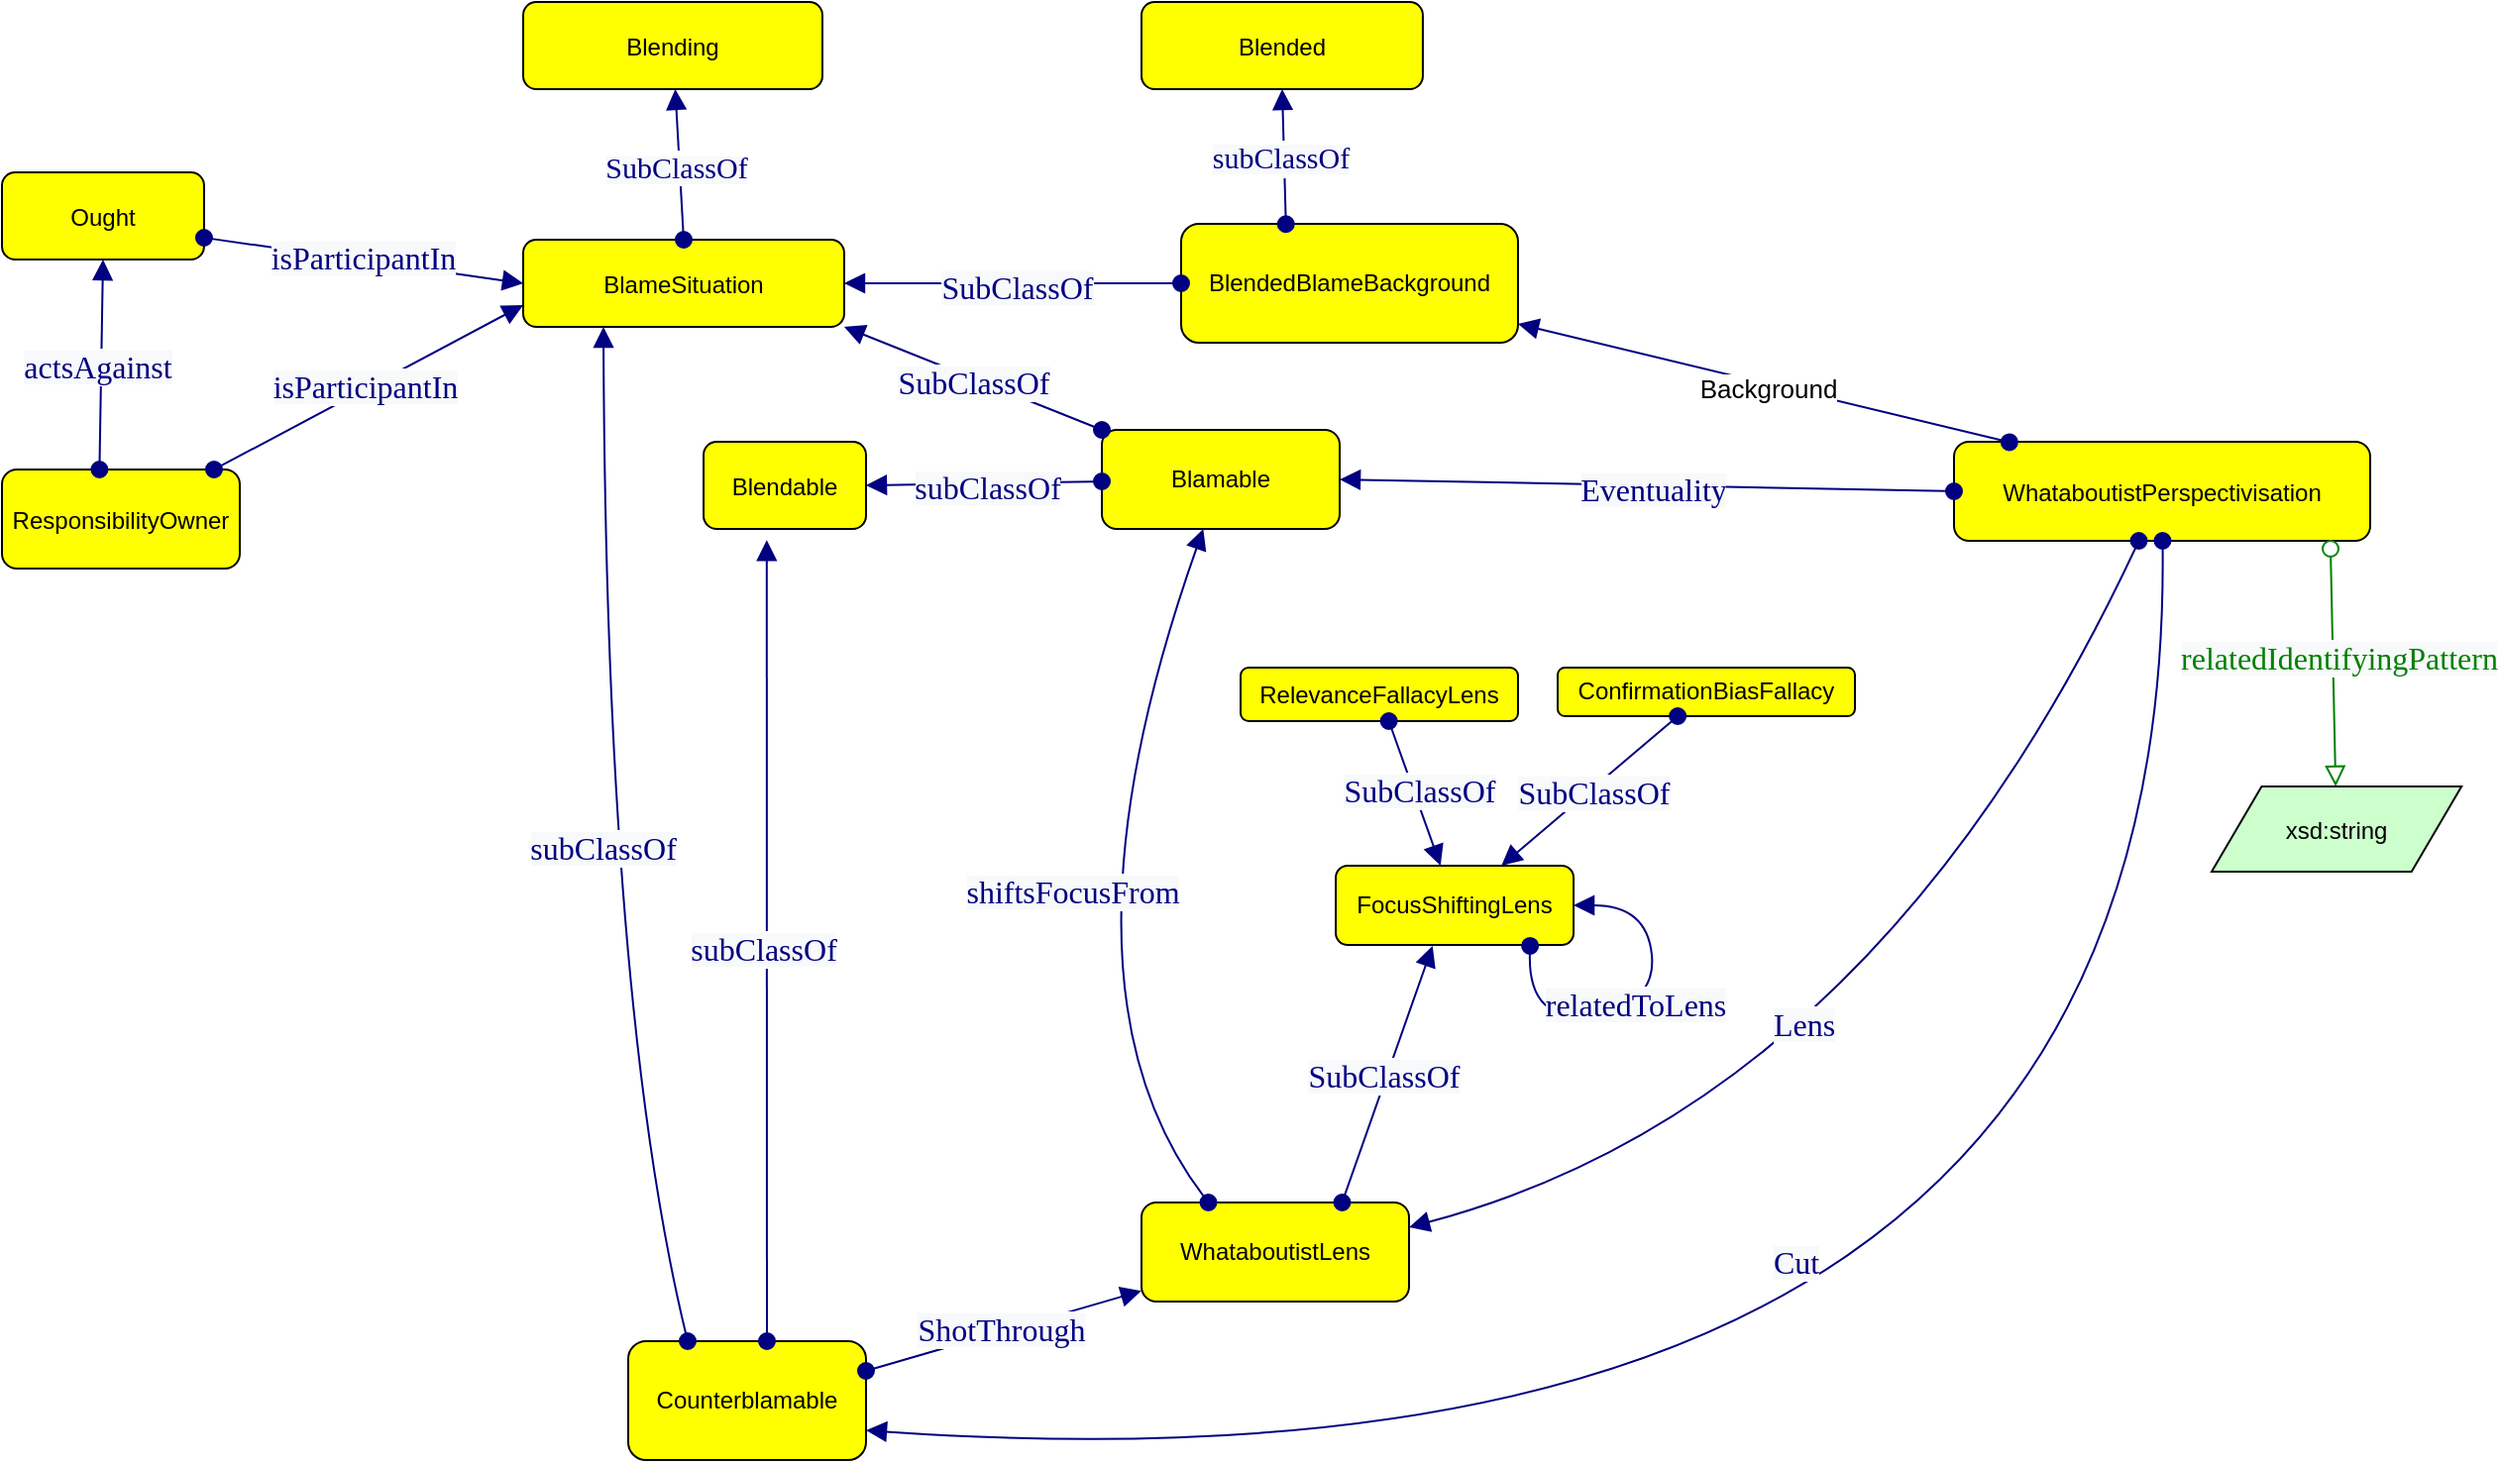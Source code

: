 <mxfile version="24.4.6" type="device">
  <diagram id="R2lEEEUBdFMjLlhIrx00" name="Page-1">
    <mxGraphModel dx="4033" dy="1694" grid="0" gridSize="10" guides="1" tooltips="1" connect="1" arrows="1" fold="1" page="1" pageScale="1" pageWidth="850" pageHeight="1100" math="0" shadow="0" extFonts="Permanent Marker^https://fonts.googleapis.com/css?family=Permanent+Marker">
      <root>
        <mxCell id="0" />
        <mxCell id="1" parent="0" />
        <mxCell id="LlDNR6XAPYhluXSXyMA1-138" value="WhataboutistPerspectivisation" style="graphMlID=n4;shape=rect;rounded=1;arcsize=30;fillColor=#ffff00;strokeColor=#000000;strokeWidth=1.0" parent="1" vertex="1">
          <mxGeometry x="560" y="296" width="210" height="50" as="geometry" />
        </mxCell>
        <mxCell id="LlDNR6XAPYhluXSXyMA1-139" value="Counterblamable" style="whiteSpace=wrap;html=1;fillColor=#ffff00;strokeColor=#000000;rounded=1;strokeWidth=1;" parent="1" vertex="1">
          <mxGeometry x="-109.01" y="750" width="120" height="60" as="geometry" />
        </mxCell>
        <mxCell id="LlDNR6XAPYhluXSXyMA1-141" value="" style="graphMlID=e0;rounded=0;endArrow=block;strokeColor=#000080;strokeWidth=1.0;startArrow=oval;startFill=1;endFill=1;fontSize=12;startSize=8;endSize=8;curved=1;entryX=1;entryY=0.75;entryDx=0;entryDy=0;" parent="1" source="LlDNR6XAPYhluXSXyMA1-138" target="LlDNR6XAPYhluXSXyMA1-139" edge="1">
          <mxGeometry relative="1" as="geometry">
            <mxPoint x="390" y="310.082" as="sourcePoint" />
            <mxPoint x="650" y="650" as="targetPoint" />
            <Array as="points">
              <mxPoint x="670" y="840" />
            </Array>
          </mxGeometry>
        </mxCell>
        <mxCell id="LlDNR6XAPYhluXSXyMA1-230" value="&lt;span style=&quot;color: rgb(0, 0, 128); font-family: dialog; font-size: 16px; background-color: rgb(248, 249, 250);&quot;&gt;Cut&lt;/span&gt;" style="edgeLabel;html=1;align=center;verticalAlign=middle;resizable=0;points=[];fontSize=14;" parent="LlDNR6XAPYhluXSXyMA1-141" vertex="1" connectable="0">
          <mxGeometry x="0.2" y="-117" relative="1" as="geometry">
            <mxPoint as="offset" />
          </mxGeometry>
        </mxCell>
        <mxCell id="LlDNR6XAPYhluXSXyMA1-143" value="Blamable" style="whiteSpace=wrap;html=1;fillColor=#ffff00;strokeColor=#000000;rounded=1;strokeWidth=1;" parent="1" vertex="1">
          <mxGeometry x="130" y="290" width="120" height="50" as="geometry" />
        </mxCell>
        <mxCell id="LlDNR6XAPYhluXSXyMA1-144" value="" style="graphMlID=e0;rounded=0;endArrow=block;strokeColor=#000080;strokeWidth=1.0;startArrow=oval;startFill=1;endFill=1;fontSize=12;startSize=8;endSize=8;curved=1;entryX=1;entryY=0.5;entryDx=0;entryDy=0;exitX=0;exitY=0.5;exitDx=0;exitDy=0;" parent="1" source="LlDNR6XAPYhluXSXyMA1-138" target="LlDNR6XAPYhluXSXyMA1-143" edge="1">
          <mxGeometry relative="1" as="geometry">
            <mxPoint x="480" y="200" as="sourcePoint" />
            <mxPoint x="601" y="200" as="targetPoint" />
          </mxGeometry>
        </mxCell>
        <mxCell id="LlDNR6XAPYhluXSXyMA1-145" value="&lt;font face=&quot;dialog&quot; color=&quot;#000080&quot;&gt;&lt;span style=&quot;font-size: 16px; background-color: rgb(248, 249, 250);&quot;&gt;Eventuality&lt;/span&gt;&lt;/font&gt;" style="text;html=1;align=center;verticalAlign=middle;resizable=0;points=[];labelBackgroundColor=#ffffff;" parent="LlDNR6XAPYhluXSXyMA1-144" vertex="1" connectable="0">
          <mxGeometry x="-0.017" y="2" relative="1" as="geometry">
            <mxPoint as="offset" />
          </mxGeometry>
        </mxCell>
        <mxCell id="LlDNR6XAPYhluXSXyMA1-147" value="WhataboutistLens" style="whiteSpace=wrap;html=1;fillColor=#ffff00;strokeColor=#000000;rounded=1;strokeWidth=1;" parent="1" vertex="1">
          <mxGeometry x="150" y="680" width="135" height="50" as="geometry" />
        </mxCell>
        <mxCell id="LlDNR6XAPYhluXSXyMA1-148" value="" style="graphMlID=e0;rounded=0;endArrow=block;strokeColor=#000080;strokeWidth=1.0;startArrow=oval;startFill=1;endFill=1;fontSize=12;startSize=8;endSize=8;curved=1;entryX=1;entryY=0.25;entryDx=0;entryDy=0;" parent="1" source="LlDNR6XAPYhluXSXyMA1-138" target="LlDNR6XAPYhluXSXyMA1-147" edge="1">
          <mxGeometry relative="1" as="geometry">
            <mxPoint x="520" y="520" as="sourcePoint" />
            <mxPoint x="721" y="430" as="targetPoint" />
            <Array as="points">
              <mxPoint x="520" y="630" />
            </Array>
          </mxGeometry>
        </mxCell>
        <mxCell id="LlDNR6XAPYhluXSXyMA1-245" value="&lt;span style=&quot;color: rgb(0, 0, 128); font-family: dialog; font-size: 16px; background-color: rgb(248, 249, 250);&quot;&gt;Lens&lt;/span&gt;" style="edgeLabel;html=1;align=center;verticalAlign=middle;resizable=0;points=[];fontSize=12;" parent="LlDNR6XAPYhluXSXyMA1-148" vertex="1" connectable="0">
          <mxGeometry x="0.216" y="-48" relative="1" as="geometry">
            <mxPoint as="offset" />
          </mxGeometry>
        </mxCell>
        <mxCell id="LlDNR6XAPYhluXSXyMA1-151" value="" style="graphMlID=e0;rounded=0;endArrow=block;strokeColor=#000080;strokeWidth=1.0;startArrow=oval;startFill=1;endFill=1;fontSize=12;startSize=8;endSize=8;curved=1;exitX=1;exitY=0.25;exitDx=0;exitDy=0;" parent="1" source="LlDNR6XAPYhluXSXyMA1-139" target="LlDNR6XAPYhluXSXyMA1-147" edge="1">
          <mxGeometry relative="1" as="geometry">
            <mxPoint x="230" y="400" as="sourcePoint" />
            <mxPoint x="60" y="400" as="targetPoint" />
          </mxGeometry>
        </mxCell>
        <mxCell id="LlDNR6XAPYhluXSXyMA1-152" value="&lt;font face=&quot;dialog&quot; color=&quot;#000080&quot;&gt;&lt;span style=&quot;font-size: 16px; background-color: rgb(248, 249, 250);&quot;&gt;ShotThrough&lt;/span&gt;&lt;/font&gt;" style="text;html=1;align=center;verticalAlign=middle;resizable=0;points=[];labelBackgroundColor=#ffffff;" parent="LlDNR6XAPYhluXSXyMA1-151" vertex="1" connectable="0">
          <mxGeometry x="-0.017" y="2" relative="1" as="geometry">
            <mxPoint as="offset" />
          </mxGeometry>
        </mxCell>
        <mxCell id="LlDNR6XAPYhluXSXyMA1-153" value="Blendable" style="graphMlID=n4;shape=rect;rounded=1;arcsize=30;fillColor=#ffff00;strokeColor=#000000;strokeWidth=1.0" parent="1" vertex="1">
          <mxGeometry x="-70.98" y="296" width="81.968" height="44" as="geometry" />
        </mxCell>
        <mxCell id="LlDNR6XAPYhluXSXyMA1-156" value="BlameSituation" style="graphMlID=n4;shape=rect;rounded=1;arcsize=30;fillColor=#ffff00;strokeColor=#000000;strokeWidth=1.0" parent="1" vertex="1">
          <mxGeometry x="-162" y="194" width="161.97" height="44" as="geometry" />
        </mxCell>
        <mxCell id="LlDNR6XAPYhluXSXyMA1-157" value="BlendedBlameBackground" style="whiteSpace=wrap;html=1;fillColor=#ffff00;strokeColor=#000000;rounded=1;strokeWidth=1;" parent="1" vertex="1">
          <mxGeometry x="170" y="186" width="170" height="60" as="geometry" />
        </mxCell>
        <mxCell id="LlDNR6XAPYhluXSXyMA1-163" value="" style="graphMlID=e0;rounded=0;endArrow=block;strokeColor=#000080;strokeWidth=1.0;startArrow=oval;startFill=1;endFill=1;fontSize=12;startSize=8;endSize=8;curved=1;entryX=1;entryY=0.5;entryDx=0;entryDy=0;" parent="1" source="LlDNR6XAPYhluXSXyMA1-143" target="LlDNR6XAPYhluXSXyMA1-153" edge="1">
          <mxGeometry relative="1" as="geometry">
            <mxPoint x="131" y="204" as="sourcePoint" />
            <mxPoint x="130" y="160" as="targetPoint" />
          </mxGeometry>
        </mxCell>
        <mxCell id="LlDNR6XAPYhluXSXyMA1-164" value="&lt;span style=&quot;color: rgb(0 , 0 , 128) ; font-family: &amp;quot;dialog&amp;quot; ; font-size: 16px ; background-color: rgb(248 , 249 , 250)&quot;&gt;subClassOf&lt;/span&gt;" style="text;html=1;align=center;verticalAlign=middle;resizable=0;points=[];labelBackgroundColor=#ffffff;" parent="LlDNR6XAPYhluXSXyMA1-163" vertex="1" connectable="0">
          <mxGeometry x="-0.017" y="2" relative="1" as="geometry">
            <mxPoint as="offset" />
          </mxGeometry>
        </mxCell>
        <mxCell id="LlDNR6XAPYhluXSXyMA1-166" value="Blended" style="graphMlID=n4;shape=rect;rounded=1;arcsize=30;fillColor=#ffff00;strokeColor=#000000;strokeWidth=1.0" parent="1" vertex="1">
          <mxGeometry x="150.0" y="74" width="141.97" height="44" as="geometry" />
        </mxCell>
        <mxCell id="LlDNR6XAPYhluXSXyMA1-167" value="" style="graphMlID=e0;rounded=0;endArrow=block;strokeColor=#000080;strokeWidth=1.0;startArrow=oval;startFill=1;endFill=1;fontSize=12;startSize=8;endSize=8;curved=1;entryX=0.5;entryY=1;entryDx=0;entryDy=0;exitX=0.311;exitY=0.002;exitDx=0;exitDy=0;exitPerimeter=0;" parent="1" source="LlDNR6XAPYhluXSXyMA1-157" target="LlDNR6XAPYhluXSXyMA1-166" edge="1">
          <mxGeometry relative="1" as="geometry">
            <mxPoint x="210" y="110" as="sourcePoint" />
            <mxPoint x="271.97" y="118" as="targetPoint" />
          </mxGeometry>
        </mxCell>
        <mxCell id="LlDNR6XAPYhluXSXyMA1-168" value="&lt;span style=&quot;color: rgb(0, 0, 128); font-family: dialog; background-color: rgb(248, 249, 250);&quot;&gt;&lt;font style=&quot;font-size: 15px;&quot;&gt;subClassOf&lt;/font&gt;&lt;/span&gt;" style="text;html=1;align=center;verticalAlign=middle;resizable=0;points=[];labelBackgroundColor=#ffffff;fontSize=14;" parent="LlDNR6XAPYhluXSXyMA1-167" vertex="1" connectable="0">
          <mxGeometry x="-0.017" y="2" relative="1" as="geometry">
            <mxPoint as="offset" />
          </mxGeometry>
        </mxCell>
        <mxCell id="LlDNR6XAPYhluXSXyMA1-170" value="Blending" style="graphMlID=n4;shape=rect;rounded=1;arcsize=30;fillColor=#ffff00;strokeColor=#000000;strokeWidth=1.0" parent="1" vertex="1">
          <mxGeometry x="-162" y="74" width="150.99" height="44" as="geometry" />
        </mxCell>
        <mxCell id="LlDNR6XAPYhluXSXyMA1-171" value="" style="graphMlID=e0;rounded=0;endArrow=block;strokeColor=#000080;strokeWidth=1.0;startArrow=oval;startFill=1;endFill=1;fontSize=12;startSize=8;endSize=8;curved=1;exitX=0.5;exitY=0;exitDx=0;exitDy=0;" parent="1" source="LlDNR6XAPYhluXSXyMA1-156" target="LlDNR6XAPYhluXSXyMA1-170" edge="1">
          <mxGeometry relative="1" as="geometry">
            <mxPoint x="-138.925" y="-120" as="sourcePoint" />
            <mxPoint x="41" y="-150" as="targetPoint" />
          </mxGeometry>
        </mxCell>
        <mxCell id="LlDNR6XAPYhluXSXyMA1-172" value="&lt;span style=&quot;color: rgb(0, 0, 128); font-family: dialog; background-color: rgb(248, 249, 250);&quot;&gt;&lt;font style=&quot;font-size: 15px;&quot;&gt;SubClassOf&lt;/font&gt;&lt;/span&gt;" style="text;html=1;align=center;verticalAlign=middle;resizable=0;points=[];labelBackgroundColor=#ffffff;" parent="LlDNR6XAPYhluXSXyMA1-171" vertex="1" connectable="0">
          <mxGeometry x="-0.017" y="2" relative="1" as="geometry">
            <mxPoint as="offset" />
          </mxGeometry>
        </mxCell>
        <mxCell id="LlDNR6XAPYhluXSXyMA1-175" value="" style="graphMlID=e0;rounded=0;endArrow=block;strokeColor=#000080;strokeWidth=1.0;startArrow=oval;startFill=1;endFill=1;fontSize=12;startSize=8;endSize=8;curved=1;entryX=1;entryY=0.5;entryDx=0;entryDy=0;" parent="1" source="LlDNR6XAPYhluXSXyMA1-157" target="LlDNR6XAPYhluXSXyMA1-156" edge="1">
          <mxGeometry relative="1" as="geometry">
            <mxPoint x="40" y="-60" as="sourcePoint" />
            <mxPoint x="80" y="-50" as="targetPoint" />
          </mxGeometry>
        </mxCell>
        <mxCell id="LlDNR6XAPYhluXSXyMA1-176" value="&lt;span style=&quot;color: rgb(0 , 0 , 128) ; font-family: &amp;quot;dialog&amp;quot; ; font-size: 16px ; background-color: rgb(248 , 249 , 250)&quot;&gt;SubClassOf&lt;/span&gt;" style="text;html=1;align=center;verticalAlign=middle;resizable=0;points=[];labelBackgroundColor=#ffffff;" parent="LlDNR6XAPYhluXSXyMA1-175" vertex="1" connectable="0">
          <mxGeometry x="-0.017" y="2" relative="1" as="geometry">
            <mxPoint as="offset" />
          </mxGeometry>
        </mxCell>
        <mxCell id="LlDNR6XAPYhluXSXyMA1-177" value="" style="graphMlID=e0;rounded=0;endArrow=block;strokeColor=#000080;strokeWidth=1.0;startArrow=oval;startFill=1;endFill=1;fontSize=12;startSize=8;endSize=8;curved=1;entryX=0.389;entryY=1.128;entryDx=0;entryDy=0;entryPerimeter=0;" parent="1" source="LlDNR6XAPYhluXSXyMA1-139" target="LlDNR6XAPYhluXSXyMA1-153" edge="1">
          <mxGeometry relative="1" as="geometry">
            <mxPoint x="138" y="275" as="sourcePoint" />
            <mxPoint y="260" as="targetPoint" />
            <Array as="points">
              <mxPoint x="-39" y="750" />
            </Array>
          </mxGeometry>
        </mxCell>
        <mxCell id="LlDNR6XAPYhluXSXyMA1-178" value="&lt;span style=&quot;color: rgb(0 , 0 , 128) ; font-family: &amp;quot;dialog&amp;quot; ; font-size: 16px ; background-color: rgb(248 , 249 , 250)&quot;&gt;subClassOf&lt;/span&gt;" style="text;html=1;align=center;verticalAlign=middle;resizable=0;points=[];labelBackgroundColor=#ffffff;" parent="LlDNR6XAPYhluXSXyMA1-177" vertex="1" connectable="0">
          <mxGeometry x="-0.017" y="2" relative="1" as="geometry">
            <mxPoint as="offset" />
          </mxGeometry>
        </mxCell>
        <mxCell id="LlDNR6XAPYhluXSXyMA1-186" value="" style="graphMlID=e0;rounded=0;endArrow=block;strokeColor=#000080;strokeWidth=1.0;startArrow=oval;startFill=1;endFill=1;fontSize=12;startSize=8;endSize=8;curved=1;entryX=0.407;entryY=1.011;entryDx=0;entryDy=0;exitX=0.75;exitY=0;exitDx=0;exitDy=0;entryPerimeter=0;" parent="1" source="LlDNR6XAPYhluXSXyMA1-147" target="LlDNR6XAPYhluXSXyMA1-188" edge="1">
          <mxGeometry relative="1" as="geometry">
            <mxPoint x="400" y="-70" as="sourcePoint" />
            <mxPoint x="530" y="-50" as="targetPoint" />
          </mxGeometry>
        </mxCell>
        <mxCell id="LlDNR6XAPYhluXSXyMA1-187" value="&lt;font face=&quot;dialog&quot; color=&quot;#000080&quot;&gt;&lt;span style=&quot;font-size: 16px; background-color: rgb(248, 249, 250);&quot;&gt;SubClassOf&lt;/span&gt;&lt;/font&gt;" style="text;html=1;align=center;verticalAlign=middle;resizable=0;points=[];labelBackgroundColor=#ffffff;" parent="LlDNR6XAPYhluXSXyMA1-186" vertex="1" connectable="0">
          <mxGeometry x="-0.017" y="2" relative="1" as="geometry">
            <mxPoint as="offset" />
          </mxGeometry>
        </mxCell>
        <mxCell id="LlDNR6XAPYhluXSXyMA1-188" value="FocusShiftingLens" style="whiteSpace=wrap;html=1;fillColor=#ffff00;strokeColor=#000000;rounded=1;strokeWidth=1;" parent="1" vertex="1">
          <mxGeometry x="248.03" y="510" width="120" height="40" as="geometry" />
        </mxCell>
        <mxCell id="LlDNR6XAPYhluXSXyMA1-189" value="RelevanceFallacyLens" style="whiteSpace=wrap;html=1;fillColor=#ffff00;strokeColor=#000000;rounded=1;strokeWidth=1;" parent="1" vertex="1">
          <mxGeometry x="200" y="410" width="140" height="27" as="geometry" />
        </mxCell>
        <mxCell id="LlDNR6XAPYhluXSXyMA1-190" value="" style="graphMlID=e0;rounded=0;endArrow=block;strokeColor=#000080;strokeWidth=1.0;startArrow=oval;startFill=1;endFill=1;fontSize=12;startSize=8;endSize=8;curved=1;" parent="1" source="LlDNR6XAPYhluXSXyMA1-189" target="LlDNR6XAPYhluXSXyMA1-188" edge="1">
          <mxGeometry relative="1" as="geometry">
            <mxPoint x="270" y="-270" as="sourcePoint" />
            <mxPoint x="400" y="-250" as="targetPoint" />
          </mxGeometry>
        </mxCell>
        <mxCell id="LlDNR6XAPYhluXSXyMA1-191" value="&lt;font face=&quot;dialog&quot; color=&quot;#000080&quot;&gt;&lt;span style=&quot;font-size: 16px; background-color: rgb(248, 249, 250);&quot;&gt;SubClassOf&lt;/span&gt;&lt;/font&gt;" style="text;html=1;align=center;verticalAlign=middle;resizable=0;points=[];labelBackgroundColor=#ffffff;" parent="LlDNR6XAPYhluXSXyMA1-190" vertex="1" connectable="0">
          <mxGeometry x="-0.017" y="2" relative="1" as="geometry">
            <mxPoint as="offset" />
          </mxGeometry>
        </mxCell>
        <mxCell id="LlDNR6XAPYhluXSXyMA1-192" value="ConfirmationBiasFallacy" style="whiteSpace=wrap;html=1;fillColor=#ffff00;strokeColor=#000000;rounded=1;strokeWidth=1;" parent="1" vertex="1">
          <mxGeometry x="360" y="410" width="150" height="24.5" as="geometry" />
        </mxCell>
        <mxCell id="LlDNR6XAPYhluXSXyMA1-193" value="" style="graphMlID=e0;rounded=0;endArrow=block;strokeColor=#000080;strokeWidth=1.0;startArrow=oval;startFill=1;endFill=1;fontSize=12;startSize=8;endSize=8;curved=1;" parent="1" source="LlDNR6XAPYhluXSXyMA1-192" target="LlDNR6XAPYhluXSXyMA1-188" edge="1">
          <mxGeometry relative="1" as="geometry">
            <mxPoint x="590" y="-320" as="sourcePoint" />
            <mxPoint x="780" y="-142" as="targetPoint" />
          </mxGeometry>
        </mxCell>
        <mxCell id="LlDNR6XAPYhluXSXyMA1-194" value="&lt;font face=&quot;dialog&quot; color=&quot;#000080&quot;&gt;&lt;span style=&quot;font-size: 16px; background-color: rgb(248, 249, 250);&quot;&gt;SubClassOf&lt;/span&gt;&lt;/font&gt;" style="text;html=1;align=center;verticalAlign=middle;resizable=0;points=[];labelBackgroundColor=#ffffff;" parent="LlDNR6XAPYhluXSXyMA1-193" vertex="1" connectable="0">
          <mxGeometry x="-0.017" y="2" relative="1" as="geometry">
            <mxPoint as="offset" />
          </mxGeometry>
        </mxCell>
        <mxCell id="LlDNR6XAPYhluXSXyMA1-195" value="" style="graphMlID=e0;rounded=0;endArrow=block;strokeColor=#000080;strokeWidth=1.0;startArrow=oval;startFill=1;endFill=1;fontSize=12;startSize=8;endSize=8;curved=1;exitX=0.133;exitY=0.004;exitDx=0;exitDy=0;exitPerimeter=0;" parent="1" source="LlDNR6XAPYhluXSXyMA1-138" target="LlDNR6XAPYhluXSXyMA1-157" edge="1">
          <mxGeometry relative="1" as="geometry">
            <mxPoint x="700" y="300" as="sourcePoint" />
            <mxPoint x="720" y="-70" as="targetPoint" />
          </mxGeometry>
        </mxCell>
        <mxCell id="LlDNR6XAPYhluXSXyMA1-196" value="Background" style="text;html=1;align=center;verticalAlign=middle;resizable=0;points=[];labelBackgroundColor=#ffffff;fontSize=13;" parent="LlDNR6XAPYhluXSXyMA1-195" vertex="1" connectable="0">
          <mxGeometry x="-0.017" y="2" relative="1" as="geometry">
            <mxPoint as="offset" />
          </mxGeometry>
        </mxCell>
        <mxCell id="LlDNR6XAPYhluXSXyMA1-199" value="" style="graphMlID=e0;rounded=0;endArrow=block;strokeColor=#000080;strokeWidth=1.0;startArrow=oval;startFill=1;endFill=1;fontSize=12;startSize=8;endSize=8;curved=1;entryX=0.25;entryY=1;entryDx=0;entryDy=0;exitX=0.25;exitY=0;exitDx=0;exitDy=0;" parent="1" source="LlDNR6XAPYhluXSXyMA1-139" target="LlDNR6XAPYhluXSXyMA1-156" edge="1">
          <mxGeometry relative="1" as="geometry">
            <mxPoint x="-90" y="700" as="sourcePoint" />
            <mxPoint x="-174" y="172" as="targetPoint" />
            <Array as="points">
              <mxPoint x="-120" y="580" />
            </Array>
          </mxGeometry>
        </mxCell>
        <mxCell id="LlDNR6XAPYhluXSXyMA1-200" value="&lt;span style=&quot;color: rgb(0 , 0 , 128) ; font-family: &amp;quot;dialog&amp;quot; ; font-size: 16px ; background-color: rgb(248 , 249 , 250)&quot;&gt;subClassOf&lt;/span&gt;" style="text;html=1;align=center;verticalAlign=middle;resizable=0;points=[];labelBackgroundColor=#ffffff;" parent="LlDNR6XAPYhluXSXyMA1-199" vertex="1" connectable="0">
          <mxGeometry x="-0.017" y="2" relative="1" as="geometry">
            <mxPoint as="offset" />
          </mxGeometry>
        </mxCell>
        <mxCell id="LlDNR6XAPYhluXSXyMA1-211" value="" style="graphMlID=e2;rounded=0;endArrow=block;strokeColor=#008000;strokeWidth=1.0;startArrow=oval;startFill=0;endFill=0;fontSize=12;startSize=8;endSize=8;curved=1;" parent="1" target="LlDNR6XAPYhluXSXyMA1-214" edge="1">
          <mxGeometry relative="1" as="geometry">
            <mxPoint x="750" y="350" as="sourcePoint" />
            <mxPoint x="810" y="470" as="targetPoint" />
          </mxGeometry>
        </mxCell>
        <mxCell id="LlDNR6XAPYhluXSXyMA1-212" value="&lt;span style=&quot;color: rgb(0 , 128 , 0) ; font-family: &amp;quot;dialog&amp;quot; ; font-size: 16px ; background-color: rgb(248 , 249 , 250)&quot;&gt;relatedIdentifyingPattern&lt;/span&gt;" style="text;html=1;align=center;verticalAlign=middle;resizable=0;points=[];labelBackgroundColor=#ffffff;" parent="LlDNR6XAPYhluXSXyMA1-211" vertex="1" connectable="0">
          <mxGeometry x="-0.09" y="3" relative="1" as="geometry">
            <mxPoint as="offset" />
          </mxGeometry>
        </mxCell>
        <mxCell id="LlDNR6XAPYhluXSXyMA1-214" value="xsd:string" style="graphMlID=n6;shape=parallelogram;fillColor=#ccffcc;strokeColor=#000000;strokeWidth=1.0" parent="1" vertex="1">
          <mxGeometry x="690" y="470" width="126.095" height="43" as="geometry" />
        </mxCell>
        <mxCell id="LlDNR6XAPYhluXSXyMA1-219" value="" style="graphMlID=e0;rounded=0;endArrow=block;strokeColor=#000080;strokeWidth=1.0;startArrow=oval;startFill=1;endFill=1;fontSize=12;startSize=8;endSize=8;curved=1;exitX=0.25;exitY=0;exitDx=0;exitDy=0;" parent="1" source="LlDNR6XAPYhluXSXyMA1-147" target="LlDNR6XAPYhluXSXyMA1-143" edge="1">
          <mxGeometry relative="1" as="geometry">
            <mxPoint x="290" y="640" as="sourcePoint" />
            <mxPoint x="249" y="484" as="targetPoint" />
            <Array as="points">
              <mxPoint x="100" y="570" />
            </Array>
          </mxGeometry>
        </mxCell>
        <mxCell id="LlDNR6XAPYhluXSXyMA1-220" value="&lt;span style=&quot;color: rgb(0 , 0 , 128) ; font-family: &amp;quot;dialog&amp;quot; ; font-size: 16px ; background-color: rgb(248 , 249 , 250)&quot;&gt;shiftsFocusFrom&lt;/span&gt;" style="text;html=1;align=center;verticalAlign=middle;resizable=0;points=[];labelBackgroundColor=#ffffff;" parent="LlDNR6XAPYhluXSXyMA1-219" vertex="1" connectable="0">
          <mxGeometry x="-0.017" y="2" relative="1" as="geometry">
            <mxPoint as="offset" />
          </mxGeometry>
        </mxCell>
        <mxCell id="LlDNR6XAPYhluXSXyMA1-222" value="ResponsibilityOwner" style="graphMlID=n4;shape=rect;rounded=1;arcsize=30;fillColor=#ffff00;strokeColor=#000000;strokeWidth=1.0" parent="1" vertex="1">
          <mxGeometry x="-425" y="310" width="120" height="50" as="geometry" />
        </mxCell>
        <mxCell id="LlDNR6XAPYhluXSXyMA1-224" value="Ought" style="graphMlID=n4;shape=rect;rounded=1;arcsize=30;fillColor=#ffff00;strokeColor=#000000;strokeWidth=1.0" parent="1" vertex="1">
          <mxGeometry x="-425" y="160" width="101.97" height="44" as="geometry" />
        </mxCell>
        <mxCell id="LlDNR6XAPYhluXSXyMA1-225" value="" style="graphMlID=e0;rounded=0;endArrow=block;strokeColor=#000080;strokeWidth=1.0;startArrow=oval;startFill=1;endFill=1;fontSize=12;startSize=8;endSize=8;curved=1;entryX=0;entryY=0.75;entryDx=0;entryDy=0;" parent="1" source="LlDNR6XAPYhluXSXyMA1-222" target="LlDNR6XAPYhluXSXyMA1-156" edge="1">
          <mxGeometry relative="1" as="geometry">
            <mxPoint x="-300" y="370.082" as="sourcePoint" />
            <mxPoint x="-149" y="370" as="targetPoint" />
          </mxGeometry>
        </mxCell>
        <mxCell id="LlDNR6XAPYhluXSXyMA1-226" value="&lt;span style=&quot;color: rgb(0 , 0 , 128) ; font-family: &amp;quot;dialog&amp;quot; ; font-size: 16px ; background-color: rgb(248 , 249 , 250)&quot;&gt;isParticipantIn&lt;/span&gt;" style="text;html=1;align=center;verticalAlign=middle;resizable=0;points=[];labelBackgroundColor=#ffffff;" parent="LlDNR6XAPYhluXSXyMA1-225" vertex="1" connectable="0">
          <mxGeometry x="-0.017" y="2" relative="1" as="geometry">
            <mxPoint as="offset" />
          </mxGeometry>
        </mxCell>
        <mxCell id="LlDNR6XAPYhluXSXyMA1-227" value="" style="graphMlID=e0;rounded=0;endArrow=block;strokeColor=#000080;strokeWidth=1.0;startArrow=oval;startFill=1;endFill=1;fontSize=12;startSize=8;endSize=8;curved=1;exitX=1;exitY=0.75;exitDx=0;exitDy=0;entryX=0;entryY=0.5;entryDx=0;entryDy=0;" parent="1" source="LlDNR6XAPYhluXSXyMA1-224" target="LlDNR6XAPYhluXSXyMA1-156" edge="1">
          <mxGeometry relative="1" as="geometry">
            <mxPoint x="-240" y="450" as="sourcePoint" />
            <mxPoint x="-89" y="449.918" as="targetPoint" />
          </mxGeometry>
        </mxCell>
        <mxCell id="LlDNR6XAPYhluXSXyMA1-228" value="&lt;span style=&quot;color: rgb(0 , 0 , 128) ; font-family: &amp;quot;dialog&amp;quot; ; font-size: 16px ; background-color: rgb(248 , 249 , 250)&quot;&gt;isParticipantIn&lt;/span&gt;" style="text;html=1;align=center;verticalAlign=middle;resizable=0;points=[];labelBackgroundColor=#ffffff;" parent="LlDNR6XAPYhluXSXyMA1-227" vertex="1" connectable="0">
          <mxGeometry x="-0.017" y="2" relative="1" as="geometry">
            <mxPoint as="offset" />
          </mxGeometry>
        </mxCell>
        <mxCell id="LlDNR6XAPYhluXSXyMA1-231" value="" style="graphMlID=e0;rounded=0;endArrow=block;strokeColor=#000080;strokeWidth=1.0;startArrow=oval;startFill=1;endFill=1;fontSize=12;startSize=8;endSize=8;curved=1;entryX=0.5;entryY=1;entryDx=0;entryDy=0;exitX=0.41;exitY=0;exitDx=0;exitDy=0;exitPerimeter=0;" parent="1" source="LlDNR6XAPYhluXSXyMA1-222" target="LlDNR6XAPYhluXSXyMA1-224" edge="1">
          <mxGeometry relative="1" as="geometry">
            <mxPoint x="-440" y="246.082" as="sourcePoint" />
            <mxPoint x="-289" y="246" as="targetPoint" />
          </mxGeometry>
        </mxCell>
        <mxCell id="LlDNR6XAPYhluXSXyMA1-232" value="&lt;span style=&quot;color: rgb(0 , 0 , 128) ; font-family: &amp;quot;dialog&amp;quot; ; font-size: 16px ; background-color: rgb(248 , 249 , 250)&quot;&gt;actsAgainst&lt;/span&gt;" style="text;html=1;align=center;verticalAlign=middle;resizable=0;points=[];labelBackgroundColor=#ffffff;" parent="LlDNR6XAPYhluXSXyMA1-231" vertex="1" connectable="0">
          <mxGeometry x="-0.017" y="2" relative="1" as="geometry">
            <mxPoint as="offset" />
          </mxGeometry>
        </mxCell>
        <mxCell id="LlDNR6XAPYhluXSXyMA1-233" style="edgeStyle=none;curved=1;rounded=0;orthogonalLoop=1;jettySize=auto;html=1;exitX=0.75;exitY=1;exitDx=0;exitDy=0;fontSize=12;startSize=8;endSize=8;" parent="1" source="LlDNR6XAPYhluXSXyMA1-188" target="LlDNR6XAPYhluXSXyMA1-188" edge="1">
          <mxGeometry relative="1" as="geometry" />
        </mxCell>
        <mxCell id="LlDNR6XAPYhluXSXyMA1-234" style="edgeStyle=none;curved=1;rounded=0;orthogonalLoop=1;jettySize=auto;html=1;exitX=0.25;exitY=1;exitDx=0;exitDy=0;fontSize=12;startSize=8;endSize=8;" parent="1" source="LlDNR6XAPYhluXSXyMA1-153" target="LlDNR6XAPYhluXSXyMA1-153" edge="1">
          <mxGeometry relative="1" as="geometry" />
        </mxCell>
        <mxCell id="LlDNR6XAPYhluXSXyMA1-240" value="" style="graphMlID=e0;rounded=0;endArrow=block;strokeColor=#000080;strokeWidth=1.0;startArrow=oval;startFill=1;endFill=1;fontSize=12;startSize=8;endSize=8;curved=1;exitX=0.817;exitY=1.012;exitDx=0;exitDy=0;exitPerimeter=0;" parent="1" source="LlDNR6XAPYhluXSXyMA1-188" target="LlDNR6XAPYhluXSXyMA1-188" edge="1">
          <mxGeometry relative="1" as="geometry">
            <mxPoint x="351.07" y="549.44" as="sourcePoint" />
            <mxPoint x="373.03" y="530" as="targetPoint" />
            <Array as="points">
              <mxPoint x="345" y="590" />
              <mxPoint x="410" y="580" />
              <mxPoint x="405" y="530" />
            </Array>
          </mxGeometry>
        </mxCell>
        <mxCell id="LlDNR6XAPYhluXSXyMA1-241" value="&lt;span style=&quot;color: rgb(0 , 0 , 128) ; font-family: &amp;quot;dialog&amp;quot; ; font-size: 16px ; background-color: rgb(248 , 249 , 250)&quot;&gt;relatedToLens&lt;/span&gt;" style="text;html=1;align=center;verticalAlign=middle;resizable=0;points=[];labelBackgroundColor=#ffffff;" parent="LlDNR6XAPYhluXSXyMA1-240" vertex="1" connectable="0">
          <mxGeometry x="-0.017" y="2" relative="1" as="geometry">
            <mxPoint as="offset" />
          </mxGeometry>
        </mxCell>
        <mxCell id="LlDNR6XAPYhluXSXyMA1-246" value="" style="graphMlID=e0;rounded=0;endArrow=block;strokeColor=#000080;strokeWidth=1.0;startArrow=oval;startFill=1;endFill=1;fontSize=12;startSize=8;endSize=8;curved=1;entryX=1;entryY=1;entryDx=0;entryDy=0;exitX=0;exitY=0;exitDx=0;exitDy=0;" parent="1" source="LlDNR6XAPYhluXSXyMA1-143" target="LlDNR6XAPYhluXSXyMA1-156" edge="1">
          <mxGeometry relative="1" as="geometry">
            <mxPoint x="130" y="260" as="sourcePoint" />
            <mxPoint x="-40" y="260" as="targetPoint" />
          </mxGeometry>
        </mxCell>
        <mxCell id="LlDNR6XAPYhluXSXyMA1-247" value="&lt;span style=&quot;color: rgb(0 , 0 , 128) ; font-family: &amp;quot;dialog&amp;quot; ; font-size: 16px ; background-color: rgb(248 , 249 , 250)&quot;&gt;SubClassOf&lt;/span&gt;" style="text;html=1;align=center;verticalAlign=middle;resizable=0;points=[];labelBackgroundColor=#ffffff;" parent="LlDNR6XAPYhluXSXyMA1-246" vertex="1" connectable="0">
          <mxGeometry x="-0.017" y="2" relative="1" as="geometry">
            <mxPoint as="offset" />
          </mxGeometry>
        </mxCell>
      </root>
    </mxGraphModel>
  </diagram>
</mxfile>
